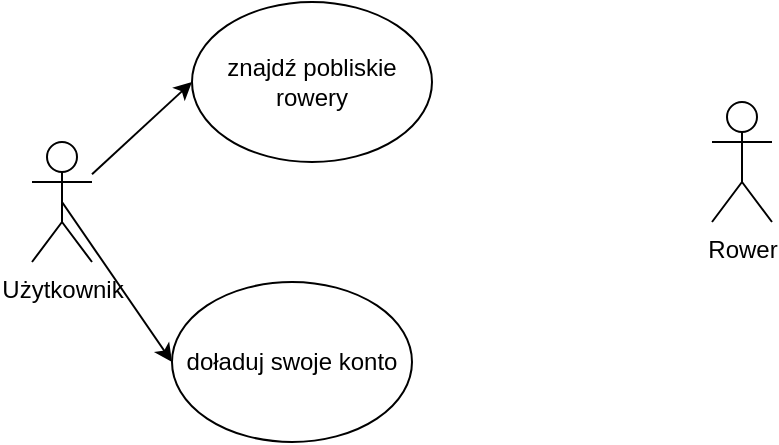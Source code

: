 <mxfile version="26.0.6">
  <diagram name="Page-1" id="0C6HP1Db9xvYqWNmXeyQ">
    <mxGraphModel dx="600" dy="329" grid="1" gridSize="10" guides="1" tooltips="1" connect="1" arrows="1" fold="1" page="1" pageScale="1" pageWidth="827" pageHeight="1169" math="0" shadow="0">
      <root>
        <mxCell id="0" />
        <mxCell id="1" parent="0" />
        <mxCell id="1wQir1odocGlphBvJd91-6" style="rounded=0;orthogonalLoop=1;jettySize=auto;html=1;entryX=0;entryY=0.5;entryDx=0;entryDy=0;" edge="1" parent="1" source="1wQir1odocGlphBvJd91-1" target="1wQir1odocGlphBvJd91-4">
          <mxGeometry relative="1" as="geometry" />
        </mxCell>
        <mxCell id="1wQir1odocGlphBvJd91-8" style="rounded=0;orthogonalLoop=1;jettySize=auto;html=1;exitX=0.5;exitY=0.5;exitDx=0;exitDy=0;exitPerimeter=0;entryX=0;entryY=0.5;entryDx=0;entryDy=0;" edge="1" parent="1" source="1wQir1odocGlphBvJd91-1" target="1wQir1odocGlphBvJd91-7">
          <mxGeometry relative="1" as="geometry" />
        </mxCell>
        <mxCell id="1wQir1odocGlphBvJd91-1" value="Użytkownik" style="shape=umlActor;verticalLabelPosition=bottom;verticalAlign=top;html=1;outlineConnect=0;" vertex="1" parent="1">
          <mxGeometry x="240" y="160" width="30" height="60" as="geometry" />
        </mxCell>
        <mxCell id="1wQir1odocGlphBvJd91-2" value="Rower" style="shape=umlActor;verticalLabelPosition=bottom;verticalAlign=top;html=1;outlineConnect=0;" vertex="1" parent="1">
          <mxGeometry x="580" y="140" width="30" height="60" as="geometry" />
        </mxCell>
        <mxCell id="1wQir1odocGlphBvJd91-4" value="znajdź pobliskie rowery" style="ellipse;whiteSpace=wrap;html=1;" vertex="1" parent="1">
          <mxGeometry x="320" y="90" width="120" height="80" as="geometry" />
        </mxCell>
        <mxCell id="1wQir1odocGlphBvJd91-7" value="doładuj swoje konto" style="ellipse;whiteSpace=wrap;html=1;" vertex="1" parent="1">
          <mxGeometry x="310" y="230" width="120" height="80" as="geometry" />
        </mxCell>
      </root>
    </mxGraphModel>
  </diagram>
</mxfile>
